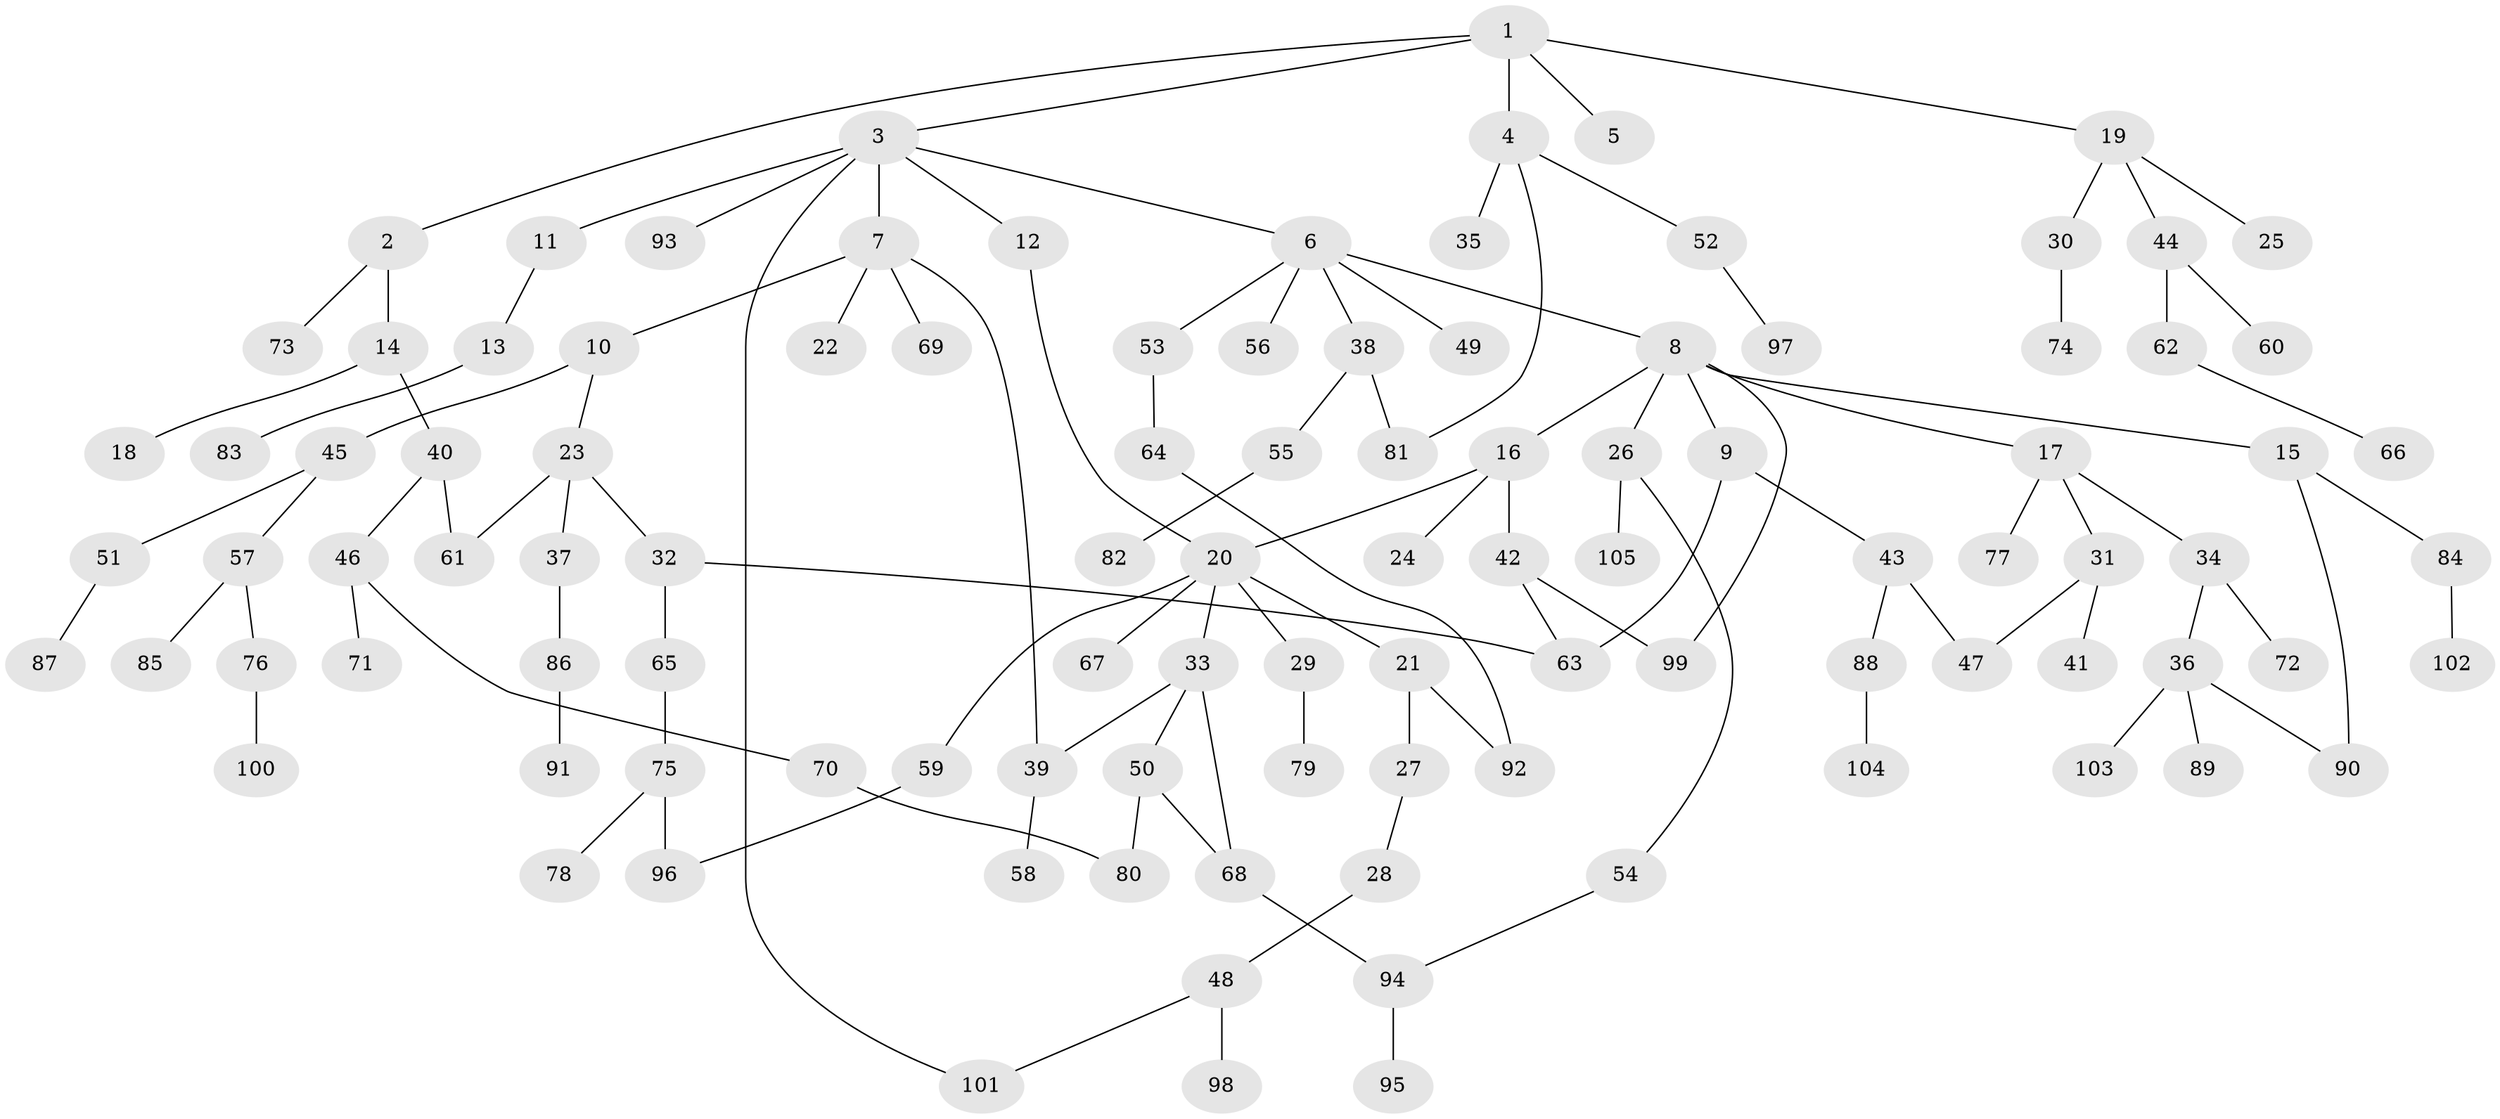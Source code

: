 // coarse degree distribution, {4: 0.05333333333333334, 2: 0.41333333333333333, 6: 0.02666666666666667, 3: 0.26666666666666666, 5: 0.013333333333333334, 7: 0.013333333333333334, 1: 0.21333333333333335}
// Generated by graph-tools (version 1.1) at 2025/48/03/04/25 22:48:42]
// undirected, 105 vertices, 119 edges
graph export_dot {
  node [color=gray90,style=filled];
  1;
  2;
  3;
  4;
  5;
  6;
  7;
  8;
  9;
  10;
  11;
  12;
  13;
  14;
  15;
  16;
  17;
  18;
  19;
  20;
  21;
  22;
  23;
  24;
  25;
  26;
  27;
  28;
  29;
  30;
  31;
  32;
  33;
  34;
  35;
  36;
  37;
  38;
  39;
  40;
  41;
  42;
  43;
  44;
  45;
  46;
  47;
  48;
  49;
  50;
  51;
  52;
  53;
  54;
  55;
  56;
  57;
  58;
  59;
  60;
  61;
  62;
  63;
  64;
  65;
  66;
  67;
  68;
  69;
  70;
  71;
  72;
  73;
  74;
  75;
  76;
  77;
  78;
  79;
  80;
  81;
  82;
  83;
  84;
  85;
  86;
  87;
  88;
  89;
  90;
  91;
  92;
  93;
  94;
  95;
  96;
  97;
  98;
  99;
  100;
  101;
  102;
  103;
  104;
  105;
  1 -- 2;
  1 -- 3;
  1 -- 4;
  1 -- 5;
  1 -- 19;
  2 -- 14;
  2 -- 73;
  3 -- 6;
  3 -- 7;
  3 -- 11;
  3 -- 12;
  3 -- 93;
  3 -- 101;
  4 -- 35;
  4 -- 52;
  4 -- 81;
  6 -- 8;
  6 -- 38;
  6 -- 49;
  6 -- 53;
  6 -- 56;
  7 -- 10;
  7 -- 22;
  7 -- 39;
  7 -- 69;
  8 -- 9;
  8 -- 15;
  8 -- 16;
  8 -- 17;
  8 -- 26;
  8 -- 99;
  9 -- 43;
  9 -- 63;
  10 -- 23;
  10 -- 45;
  11 -- 13;
  12 -- 20;
  13 -- 83;
  14 -- 18;
  14 -- 40;
  15 -- 84;
  15 -- 90;
  16 -- 20;
  16 -- 24;
  16 -- 42;
  17 -- 31;
  17 -- 34;
  17 -- 77;
  19 -- 25;
  19 -- 30;
  19 -- 44;
  20 -- 21;
  20 -- 29;
  20 -- 33;
  20 -- 59;
  20 -- 67;
  21 -- 27;
  21 -- 92;
  23 -- 32;
  23 -- 37;
  23 -- 61;
  26 -- 54;
  26 -- 105;
  27 -- 28;
  28 -- 48;
  29 -- 79;
  30 -- 74;
  31 -- 41;
  31 -- 47;
  32 -- 65;
  32 -- 63;
  33 -- 50;
  33 -- 68;
  33 -- 39;
  34 -- 36;
  34 -- 72;
  36 -- 89;
  36 -- 90;
  36 -- 103;
  37 -- 86;
  38 -- 55;
  38 -- 81;
  39 -- 58;
  40 -- 46;
  40 -- 61;
  42 -- 63;
  42 -- 99;
  43 -- 47;
  43 -- 88;
  44 -- 60;
  44 -- 62;
  45 -- 51;
  45 -- 57;
  46 -- 70;
  46 -- 71;
  48 -- 98;
  48 -- 101;
  50 -- 68;
  50 -- 80;
  51 -- 87;
  52 -- 97;
  53 -- 64;
  54 -- 94;
  55 -- 82;
  57 -- 76;
  57 -- 85;
  59 -- 96;
  62 -- 66;
  64 -- 92;
  65 -- 75;
  68 -- 94;
  70 -- 80;
  75 -- 78;
  75 -- 96;
  76 -- 100;
  84 -- 102;
  86 -- 91;
  88 -- 104;
  94 -- 95;
}
